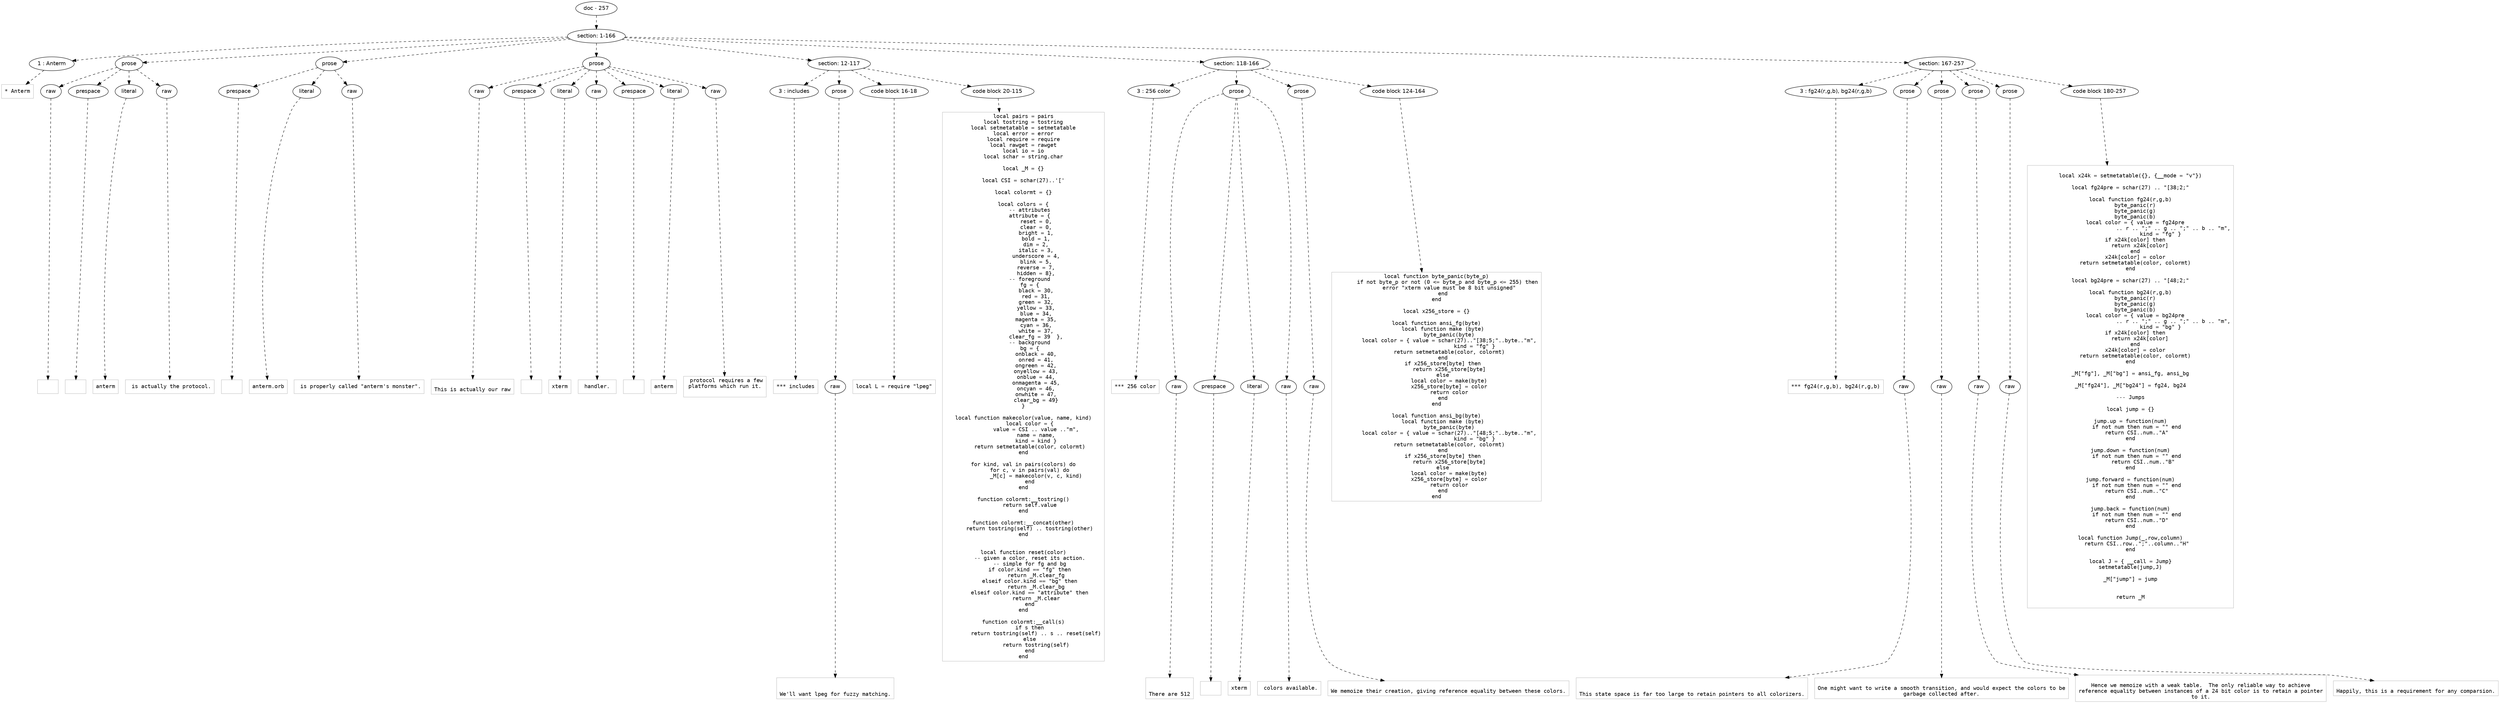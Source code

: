 digraph lpegNode {

node [fontname=Helvetica]
edge [style=dashed]

doc_0 [label="doc - 257"]


doc_0 -> { section_1}
{rank=same; section_1}

section_1 [label="section: 1-166"]


// END RANK doc_0

section_1 -> { header_2 prose_3 prose_4 prose_5 section_6 section_7 section_8}
{rank=same; header_2 prose_3 prose_4 prose_5 section_6 section_7 section_8}

header_2 [label="1 : Anterm"]

prose_3 [label="prose"]

prose_4 [label="prose"]

prose_5 [label="prose"]

section_6 [label="section: 12-117"]

section_7 [label="section: 118-166"]

section_8 [label="section: 167-257"]


// END RANK section_1

header_2 -> leaf_9
leaf_9  [color=Gray,shape=rectangle,fontname=Inconsolata,label="* Anterm"]
// END RANK header_2

prose_3 -> { raw_10 prespace_11 literal_12 raw_13}
{rank=same; raw_10 prespace_11 literal_12 raw_13}

raw_10 [label="raw"]

prespace_11 [label="prespace"]

literal_12 [label="literal"]

raw_13 [label="raw"]


// END RANK prose_3

raw_10 -> leaf_14
leaf_14  [color=Gray,shape=rectangle,fontname=Inconsolata,label="
"]
// END RANK raw_10

prespace_11 -> leaf_15
leaf_15  [color=Gray,shape=rectangle,fontname=Inconsolata,label=""]
// END RANK prespace_11

literal_12 -> leaf_16
leaf_16  [color=Gray,shape=rectangle,fontname=Inconsolata,label="anterm"]
// END RANK literal_12

raw_13 -> leaf_17
leaf_17  [color=Gray,shape=rectangle,fontname=Inconsolata,label=" is actually the protocol.
"]
// END RANK raw_13

prose_4 -> { prespace_18 literal_19 raw_20}
{rank=same; prespace_18 literal_19 raw_20}

prespace_18 [label="prespace"]

literal_19 [label="literal"]

raw_20 [label="raw"]


// END RANK prose_4

prespace_18 -> leaf_21
leaf_21  [color=Gray,shape=rectangle,fontname=Inconsolata,label=""]
// END RANK prespace_18

literal_19 -> leaf_22
leaf_22  [color=Gray,shape=rectangle,fontname=Inconsolata,label="anterm.orb"]
// END RANK literal_19

raw_20 -> leaf_23
leaf_23  [color=Gray,shape=rectangle,fontname=Inconsolata,label=" is properly called \"anterm's monster\".
"]
// END RANK raw_20

prose_5 -> { raw_24 prespace_25 literal_26 raw_27 prespace_28 literal_29 raw_30}
{rank=same; raw_24 prespace_25 literal_26 raw_27 prespace_28 literal_29 raw_30}

raw_24 [label="raw"]

prespace_25 [label="prespace"]

literal_26 [label="literal"]

raw_27 [label="raw"]

prespace_28 [label="prespace"]

literal_29 [label="literal"]

raw_30 [label="raw"]


// END RANK prose_5

raw_24 -> leaf_31
leaf_31  [color=Gray,shape=rectangle,fontname=Inconsolata,label="
This is actually our raw"]
// END RANK raw_24

prespace_25 -> leaf_32
leaf_32  [color=Gray,shape=rectangle,fontname=Inconsolata,label=" "]
// END RANK prespace_25

literal_26 -> leaf_33
leaf_33  [color=Gray,shape=rectangle,fontname=Inconsolata,label="xterm"]
// END RANK literal_26

raw_27 -> leaf_34
leaf_34  [color=Gray,shape=rectangle,fontname=Inconsolata,label=" handler. "]
// END RANK raw_27

prespace_28 -> leaf_35
leaf_35  [color=Gray,shape=rectangle,fontname=Inconsolata,label=" "]
// END RANK prespace_28

literal_29 -> leaf_36
leaf_36  [color=Gray,shape=rectangle,fontname=Inconsolata,label="anterm"]
// END RANK literal_29

raw_30 -> leaf_37
leaf_37  [color=Gray,shape=rectangle,fontname=Inconsolata,label=" protocol requires a few
platforms which run it.

"]
// END RANK raw_30

section_6 -> { header_38 prose_39 codeblock_40 codeblock_41}
{rank=same; header_38 prose_39 codeblock_40 codeblock_41}

header_38 [label="3 : includes"]

prose_39 [label="prose"]

codeblock_40 [label="code block 16-18"]

codeblock_41 [label="code block 20-115"]


// END RANK section_6

header_38 -> leaf_42
leaf_42  [color=Gray,shape=rectangle,fontname=Inconsolata,label="*** includes"]
// END RANK header_38

prose_39 -> { raw_43}
{rank=same; raw_43}

raw_43 [label="raw"]


// END RANK prose_39

raw_43 -> leaf_44
leaf_44  [color=Gray,shape=rectangle,fontname=Inconsolata,label="

We'll want lpeg for fuzzy matching.
"]
// END RANK raw_43

codeblock_40 -> leaf_45
leaf_45  [color=Gray,shape=rectangle,fontname=Inconsolata,label="local L = require \"lpeg\""]
// END RANK codeblock_40

codeblock_41 -> leaf_46
leaf_46  [color=Gray,shape=rectangle,fontname=Inconsolata,label="local pairs = pairs
local tostring = tostring
local setmetatable = setmetatable
local error = error
local require = require
local rawget = rawget
local io = io
local schar = string.char

local _M = {}

local CSI = schar(27)..'['

local colormt = {}

local colors = {
    -- attributes
    attribute = {
        reset = 0,
        clear = 0,
        bright = 1,
        bold = 1,
        dim = 2,
        italic = 3,
        underscore = 4,
        blink = 5,
        reverse = 7,
        hidden = 8},
    -- foreground
    fg = {
        black = 30,
        red = 31,
        green = 32,
        yellow = 33,
        blue = 34,
        magenta = 35,
        cyan = 36,
        white = 37,
        clear_fg = 39  },
    -- background
    bg = {
        onblack = 40,
        onred = 41,
        ongreen = 42,
        onyellow = 43,
        onblue = 44,
        onmagenta = 45,
        oncyan = 46,
        onwhite = 47,
        clear_bg = 49}
}

local function makecolor(value, name, kind)
    local color = {
        value = CSI .. value ..\"m\",
        name = name,
        kind = kind }
    return setmetatable(color, colormt)
end

for kind, val in pairs(colors) do
    for c, v in pairs(val) do
        _M[c] = makecolor(v, c, kind)
    end
end

function colormt:__tostring()
    return self.value
end

function colormt:__concat(other)
    return tostring(self) .. tostring(other)
end


local function reset(color)
    -- given a color, reset its action.
    -- simple for fg and bg
    if color.kind == \"fg\" then
        return _M.clear_fg
    elseif color.kind == \"bg\" then
        return _M.clear_bg
    elseif color.kind == \"attribute\" then
        return _M.clear
    end
end

function colormt:__call(s)
    if s then
        return tostring(self) .. s .. reset(self)
    else
        return tostring(self)
    end
end"]
// END RANK codeblock_41

section_7 -> { header_47 prose_48 prose_49 codeblock_50}
{rank=same; header_47 prose_48 prose_49 codeblock_50}

header_47 [label="3 : 256 color"]

prose_48 [label="prose"]

prose_49 [label="prose"]

codeblock_50 [label="code block 124-164"]


// END RANK section_7

header_47 -> leaf_51
leaf_51  [color=Gray,shape=rectangle,fontname=Inconsolata,label="*** 256 color"]
// END RANK header_47

prose_48 -> { raw_52 prespace_53 literal_54 raw_55}
{rank=same; raw_52 prespace_53 literal_54 raw_55}

raw_52 [label="raw"]

prespace_53 [label="prespace"]

literal_54 [label="literal"]

raw_55 [label="raw"]


// END RANK prose_48

raw_52 -> leaf_56
leaf_56  [color=Gray,shape=rectangle,fontname=Inconsolata,label="

There are 512"]
// END RANK raw_52

prespace_53 -> leaf_57
leaf_57  [color=Gray,shape=rectangle,fontname=Inconsolata,label=" "]
// END RANK prespace_53

literal_54 -> leaf_58
leaf_58  [color=Gray,shape=rectangle,fontname=Inconsolata,label="xterm"]
// END RANK literal_54

raw_55 -> leaf_59
leaf_59  [color=Gray,shape=rectangle,fontname=Inconsolata,label=" colors available.
"]
// END RANK raw_55

prose_49 -> { raw_60}
{rank=same; raw_60}

raw_60 [label="raw"]


// END RANK prose_49

raw_60 -> leaf_61
leaf_61  [color=Gray,shape=rectangle,fontname=Inconsolata,label="
We memoize their creation, giving reference equality between these colors.
"]
// END RANK raw_60

codeblock_50 -> leaf_62
leaf_62  [color=Gray,shape=rectangle,fontname=Inconsolata,label="local function byte_panic(byte_p)
       if not byte_p or not (0 <= byte_p and byte_p <= 255) then
        error \"xterm value must be 8 bit unsigned\"
    end
end

local x256_store = {}

local function ansi_fg(byte)
    local function make (byte)
        byte_panic(byte)
        local color = { value = schar(27)..\"[38;5;\"..byte..\"m\",
                        kind = \"fg\" }
        return setmetatable(color, colormt)
    end
    if x256_store[byte] then
        return x256_store[byte]
    else
        local color = make(byte)
        x256_store[byte] = color
        return color
    end
end

local function ansi_bg(byte)
    local function make (byte)
        byte_panic(byte)
        local color = { value = schar(27)..\"[48;5;\"..byte..\"m\",
                        kind = \"bg\" }
        return setmetatable(color, colormt)
    end
    if x256_store[byte] then
        return x256_store[byte]
    else
        local color = make(byte)
        x256_store[byte] = color
        return color
    end
end"]
// END RANK codeblock_50

section_8 -> { header_63 prose_64 prose_65 prose_66 prose_67 codeblock_68}
{rank=same; header_63 prose_64 prose_65 prose_66 prose_67 codeblock_68}

header_63 [label="3 : fg24(r,g,b), bg24(r,g,b)"]

prose_64 [label="prose"]

prose_65 [label="prose"]

prose_66 [label="prose"]

prose_67 [label="prose"]

codeblock_68 [label="code block 180-257"]


// END RANK section_8

header_63 -> leaf_69
leaf_69  [color=Gray,shape=rectangle,fontname=Inconsolata,label="*** fg24(r,g,b), bg24(r,g,b)"]
// END RANK header_63

prose_64 -> { raw_70}
{rank=same; raw_70}

raw_70 [label="raw"]


// END RANK prose_64

raw_70 -> leaf_71
leaf_71  [color=Gray,shape=rectangle,fontname=Inconsolata,label="

This state space is far too large to retain pointers to all colorizers.
"]
// END RANK raw_70

prose_65 -> { raw_72}
{rank=same; raw_72}

raw_72 [label="raw"]


// END RANK prose_65

raw_72 -> leaf_73
leaf_73  [color=Gray,shape=rectangle,fontname=Inconsolata,label="
One might want to write a smooth transition, and would expect the colors to be
garbage collected after.
"]
// END RANK raw_72

prose_66 -> { raw_74}
{rank=same; raw_74}

raw_74 [label="raw"]


// END RANK prose_66

raw_74 -> leaf_75
leaf_75  [color=Gray,shape=rectangle,fontname=Inconsolata,label="
Hence we memoize with a weak table.  The only reliable way to achieve
reference equality between instances of a 24 bit color is to retain a pointer
to it.
"]
// END RANK raw_74

prose_67 -> { raw_76}
{rank=same; raw_76}

raw_76 [label="raw"]


// END RANK prose_67

raw_76 -> leaf_77
leaf_77  [color=Gray,shape=rectangle,fontname=Inconsolata,label="
Happily, this is a requirement for any comparsion.
"]
// END RANK raw_76

codeblock_68 -> leaf_78
leaf_78  [color=Gray,shape=rectangle,fontname=Inconsolata,label="
local x24k = setmetatable({}, {__mode = \"v\"})

local fg24pre = schar(27) .. \"[38;2;\"

local function fg24(r,g,b)
   byte_panic(r)
   byte_panic(g)
   byte_panic(b)
   local color = { value = fg24pre
                           .. r .. \";\" .. g .. \";\" .. b .. \"m\",
                   kind = \"fg\" }
   if x24k[color] then
      return x24k[color]
   end
   x24k[color] = color
   return setmetatable(color, colormt)
end

local bg24pre = schar(27) .. \"[48;2;\"

local function bg24(r,g,b)
   byte_panic(r)
   byte_panic(g)
   byte_panic(b)
   local color = { value = bg24pre
                           .. r .. \";\" .. g .. \";\" .. b .. \"m\",
                   kind = \"bg\" }
   if x24k[color] then
      return x24k[color]
   end
   x24k[color] = color
   return setmetatable(color, colormt)
end

_M[\"fg\"], _M[\"bg\"] = ansi_fg, ansi_bg

_M[\"fg24\"], _M[\"bg24\"] = fg24, bg24

--- Jumps

local jump = {}

jump.up = function(num)
    if not num then num = \"\" end
    return CSI..num..\"A\"
end

jump.down = function(num)
    if not num then num = \"\" end
        return CSI..num..\"B\"
end

jump.forward = function(num)
    if not num then num = \"\" end
    return CSI..num..\"C\"
end

jump.back = function(num)
    if not num then num = \"\" end
    return CSI..num..\"D\"
end

local function Jump(_,row,column)
    return CSI..row..\";\"..column..\"H\"
end

local J = { __call = Jump}
setmetatable(jump,J)

_M[\"jump\"] = jump


return _M

"]
// END RANK codeblock_68


}
